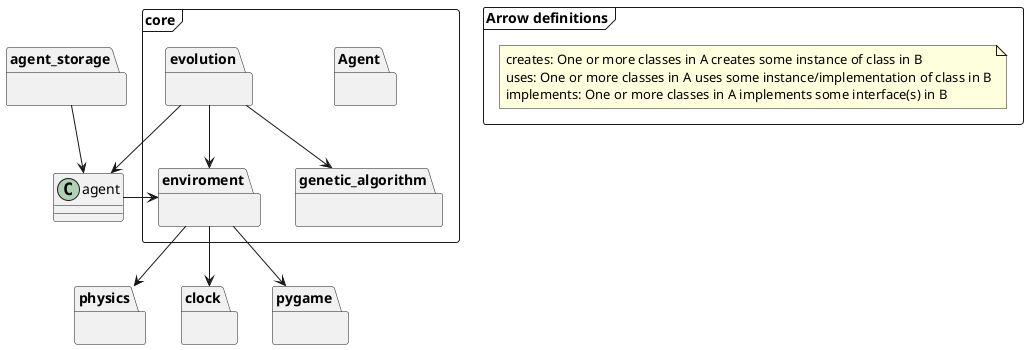


@startuml

frame "Arrow definitions" {
    note "creates: One or more classes in A creates some instance of class in B\nuses: One or more classes in A uses some instance/implementation of class in B\nimplements: One or more classes in A implements some interface(s) in B" as definitionNote
}



frame "core"{
    
    package "Agent" {

    }
    package "enviroment" {

    }

    package "evolution" {

    }

    package "genetic_algorithm" {

    }


    
}

package "agent_storage" {

}

package "physics" {

}

package "clock" {

}

package "pygame" {

}

agent --> enviroment
evolution --> agent
evolution --> enviroment
evolution --> genetic_algorithm
enviroment --> clock
enviroment --> pygame
enviroment --> physics
agent_storage --> agent







@enduml
































